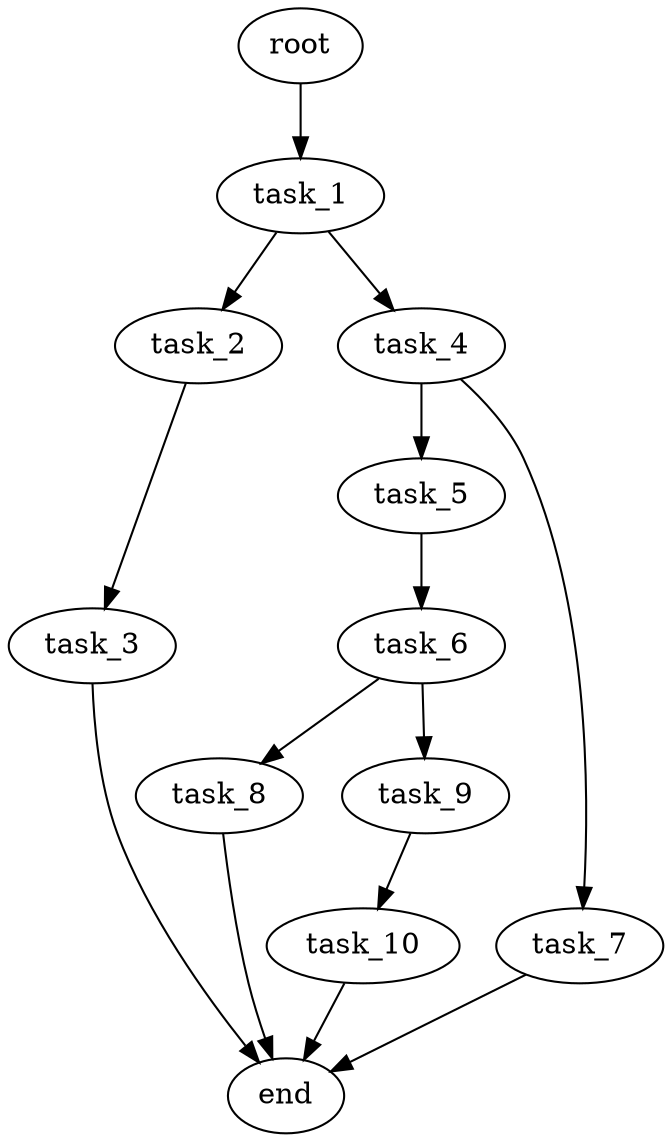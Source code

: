digraph G {
  root [size="0.000000e+00"];
  task_1 [size="4.705538e+09"];
  task_2 [size="6.515443e+09"];
  task_3 [size="9.160812e+09"];
  task_4 [size="1.815710e+09"];
  task_5 [size="5.853711e+09"];
  task_6 [size="6.348212e+09"];
  task_7 [size="4.917766e+09"];
  task_8 [size="9.133328e+08"];
  task_9 [size="3.480263e+09"];
  task_10 [size="3.333751e+09"];
  end [size="0.000000e+00"];

  root -> task_1 [size="1.000000e-12"];
  task_1 -> task_2 [size="6.515443e+08"];
  task_1 -> task_4 [size="1.815710e+08"];
  task_2 -> task_3 [size="9.160812e+08"];
  task_3 -> end [size="1.000000e-12"];
  task_4 -> task_5 [size="5.853711e+08"];
  task_4 -> task_7 [size="4.917766e+08"];
  task_5 -> task_6 [size="6.348212e+08"];
  task_6 -> task_8 [size="9.133328e+07"];
  task_6 -> task_9 [size="3.480263e+08"];
  task_7 -> end [size="1.000000e-12"];
  task_8 -> end [size="1.000000e-12"];
  task_9 -> task_10 [size="3.333751e+08"];
  task_10 -> end [size="1.000000e-12"];
}
